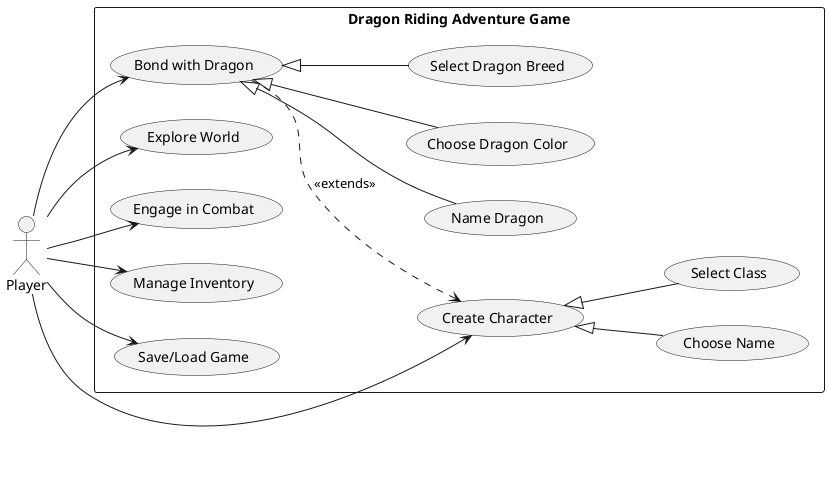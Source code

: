 @startuml
left to right direction
actor Player

rectangle "Dragon Riding Adventure Game" {
  usecase "Create Character" as UC1
  usecase "Choose Name" as UC1_1
  usecase "Select Class" as UC1_2
  usecase "Bond with Dragon" as UC2
  usecase "Name Dragon" as UC2_1
  usecase "Choose Dragon Color" as UC2_2
  usecase "Select Dragon Breed" as UC2_3
  usecase "Explore World" as UC3
  usecase "Engage in Combat" as UC4
  usecase "Manage Inventory" as UC5
  usecase "Save/Load Game" as UC6
}

Player --> UC1
UC1 <|-- UC1_1
UC1 <|-- UC1_2
Player --> UC2
UC2 <|-- UC2_1
UC2 <|-- UC2_2
UC2 <|-- UC2_3
Player --> UC3
Player --> UC4
Player --> UC5
Player --> UC6

UC2 ..> UC1 : <<extends>>
@enduml
